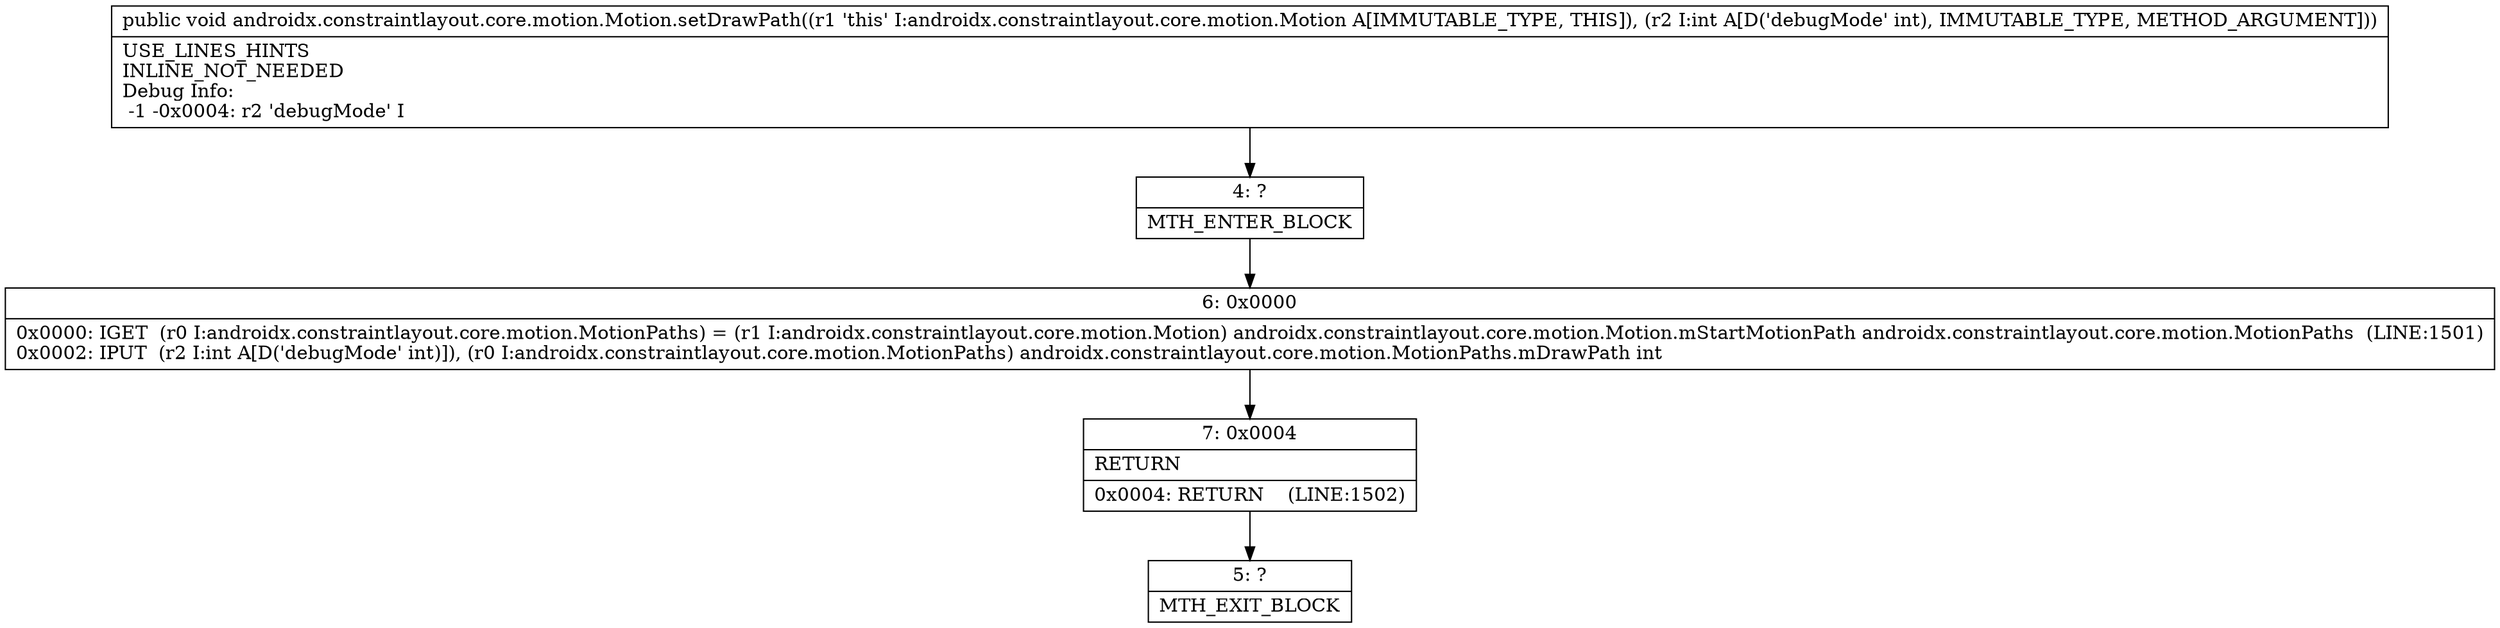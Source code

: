 digraph "CFG forandroidx.constraintlayout.core.motion.Motion.setDrawPath(I)V" {
Node_4 [shape=record,label="{4\:\ ?|MTH_ENTER_BLOCK\l}"];
Node_6 [shape=record,label="{6\:\ 0x0000|0x0000: IGET  (r0 I:androidx.constraintlayout.core.motion.MotionPaths) = (r1 I:androidx.constraintlayout.core.motion.Motion) androidx.constraintlayout.core.motion.Motion.mStartMotionPath androidx.constraintlayout.core.motion.MotionPaths  (LINE:1501)\l0x0002: IPUT  (r2 I:int A[D('debugMode' int)]), (r0 I:androidx.constraintlayout.core.motion.MotionPaths) androidx.constraintlayout.core.motion.MotionPaths.mDrawPath int \l}"];
Node_7 [shape=record,label="{7\:\ 0x0004|RETURN\l|0x0004: RETURN    (LINE:1502)\l}"];
Node_5 [shape=record,label="{5\:\ ?|MTH_EXIT_BLOCK\l}"];
MethodNode[shape=record,label="{public void androidx.constraintlayout.core.motion.Motion.setDrawPath((r1 'this' I:androidx.constraintlayout.core.motion.Motion A[IMMUTABLE_TYPE, THIS]), (r2 I:int A[D('debugMode' int), IMMUTABLE_TYPE, METHOD_ARGUMENT]))  | USE_LINES_HINTS\lINLINE_NOT_NEEDED\lDebug Info:\l  \-1 \-0x0004: r2 'debugMode' I\l}"];
MethodNode -> Node_4;Node_4 -> Node_6;
Node_6 -> Node_7;
Node_7 -> Node_5;
}

